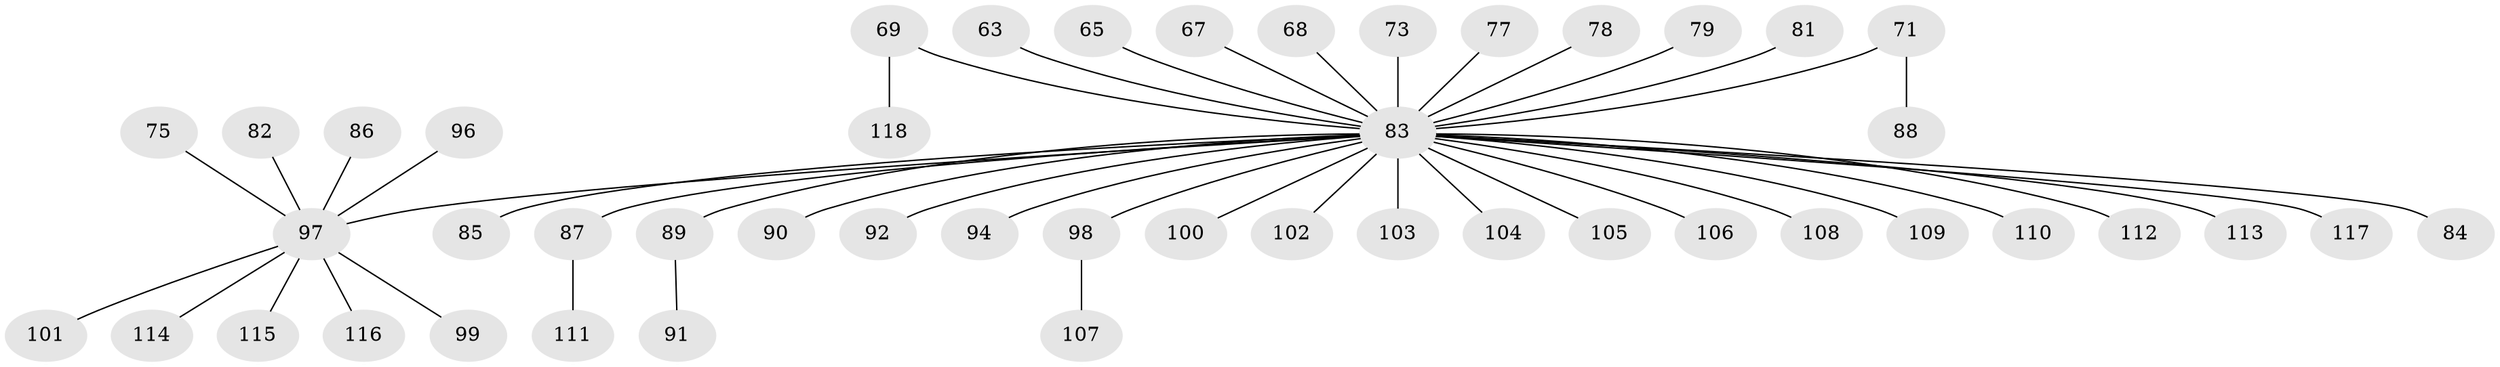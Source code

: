// original degree distribution, {5: 0.025423728813559324, 6: 0.03389830508474576, 4: 0.0423728813559322, 3: 0.1694915254237288, 1: 0.5254237288135594, 7: 0.00847457627118644, 2: 0.19491525423728814}
// Generated by graph-tools (version 1.1) at 2025/56/03/04/25 21:56:21]
// undirected, 47 vertices, 46 edges
graph export_dot {
graph [start="1"]
  node [color=gray90,style=filled];
  63;
  65;
  67;
  68;
  69;
  71;
  73;
  75;
  77;
  78;
  79;
  81;
  82;
  83 [super="+66+37+42+46+53+52+57+60+64+61"];
  84;
  85;
  86;
  87;
  88;
  89;
  90;
  91;
  92;
  94;
  96;
  97 [super="+23+80+93+48+56+95+72"];
  98 [super="+18+45+54+74+76"];
  99;
  100;
  101;
  102;
  103;
  104 [super="+62"];
  105;
  106;
  107;
  108;
  109;
  110;
  111;
  112;
  113;
  114;
  115;
  116;
  117;
  118;
  63 -- 83;
  65 -- 83;
  67 -- 83;
  68 -- 83;
  69 -- 118;
  69 -- 83;
  71 -- 88;
  71 -- 83;
  73 -- 83;
  75 -- 97;
  77 -- 83;
  78 -- 83;
  79 -- 83;
  81 -- 83;
  82 -- 97;
  83 -- 90;
  83 -- 84;
  83 -- 89;
  83 -- 92;
  83 -- 94;
  83 -- 97;
  83 -- 98;
  83 -- 100;
  83 -- 102;
  83 -- 105;
  83 -- 106;
  83 -- 108;
  83 -- 110;
  83 -- 112;
  83 -- 117;
  83 -- 109;
  83 -- 87;
  83 -- 103;
  83 -- 85;
  83 -- 113;
  83 -- 104;
  86 -- 97;
  87 -- 111;
  89 -- 91;
  96 -- 97;
  97 -- 114;
  97 -- 99;
  97 -- 101;
  97 -- 115;
  97 -- 116;
  98 -- 107;
}
